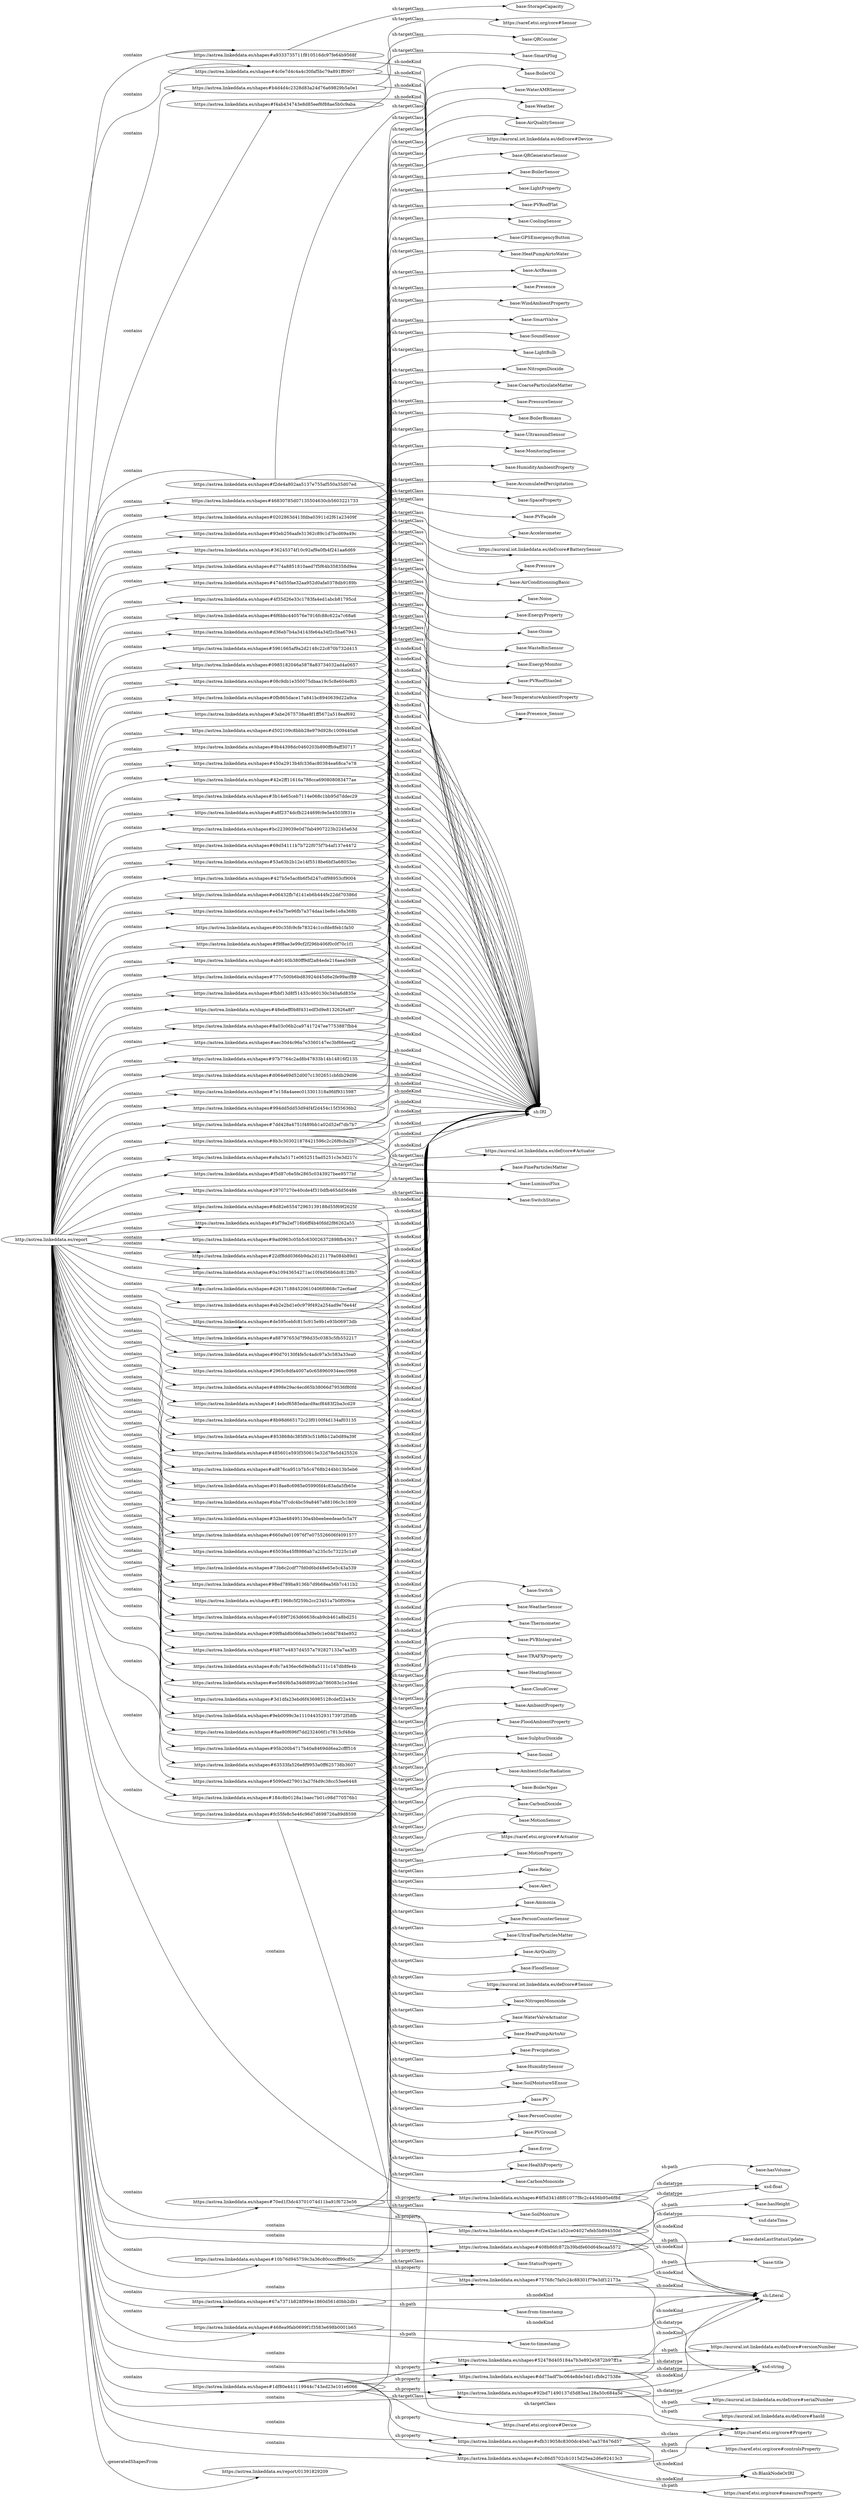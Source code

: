 digraph ar2dtool_diagram { 
rankdir=LR;
size="1501"
	"https://astrea.linkeddata.es/shapes#e45a7be96fb7a374daa1be8e1e8a368b" -> "base:SpaceProperty" [ label = "sh:targetClass" ];
	"https://astrea.linkeddata.es/shapes#e45a7be96fb7a374daa1be8e1e8a368b" -> "sh:IRI" [ label = "sh:nodeKind" ];
	"https://astrea.linkeddata.es/shapes#aec30d4c96a7e3360147ec3bf66eeef2" -> "base:Ozone" [ label = "sh:targetClass" ];
	"https://astrea.linkeddata.es/shapes#aec30d4c96a7e3360147ec3bf66eeef2" -> "sh:IRI" [ label = "sh:nodeKind" ];
	"https://astrea.linkeddata.es/shapes#450a2913b4fc336ac80384ea68ca7e78" -> "base:LightBulb" [ label = "sh:targetClass" ];
	"https://astrea.linkeddata.es/shapes#450a2913b4fc336ac80384ea68ca7e78" -> "sh:IRI" [ label = "sh:nodeKind" ];
	"https://astrea.linkeddata.es/shapes#408b86fc872b39bdfe60d64fecaa5572" -> "base:dateLastStatusUpdate" [ label = "sh:path" ];
	"https://astrea.linkeddata.es/shapes#408b86fc872b39bdfe60d64fecaa5572" -> "sh:Literal" [ label = "sh:nodeKind" ];
	"https://astrea.linkeddata.es/shapes#408b86fc872b39bdfe60d64fecaa5572" -> "xsd:dateTime" [ label = "sh:datatype" ];
	"https://astrea.linkeddata.es/shapes#3b14e65ceb7114e068c1bb95d7ddec29" -> "base:CoarseParticulateMatter" [ label = "sh:targetClass" ];
	"https://astrea.linkeddata.es/shapes#3b14e65ceb7114e068c1bb95d7ddec29" -> "sh:IRI" [ label = "sh:nodeKind" ];
	"https://astrea.linkeddata.es/shapes#53a63b2b12e14f5518be6bf3a68053ec" -> "base:MonitoringSensor" [ label = "sh:targetClass" ];
	"https://astrea.linkeddata.es/shapes#53a63b2b12e14f5518be6bf3a68053ec" -> "sh:IRI" [ label = "sh:nodeKind" ];
	"https://astrea.linkeddata.es/shapes#00c35fc9cfe78324c1ccfde8feb1fa50" -> "base:PVFaçade" [ label = "sh:targetClass" ];
	"https://astrea.linkeddata.es/shapes#00c35fc9cfe78324c1ccfde8feb1fa50" -> "sh:IRI" [ label = "sh:nodeKind" ];
	"https://astrea.linkeddata.es/shapes#8a03c06b2ca97417247ee7753887fbb4" -> "base:EnergyProperty" [ label = "sh:targetClass" ];
	"https://astrea.linkeddata.es/shapes#8a03c06b2ca97417247ee7753887fbb4" -> "sh:IRI" [ label = "sh:nodeKind" ];
	"https://astrea.linkeddata.es/shapes#b4d4d4c2328d83a24d76a69829b5a0e1" -> "base:QRCounter" [ label = "sh:targetClass" ];
	"https://astrea.linkeddata.es/shapes#b4d4d4c2328d83a24d76a69829b5a0e1" -> "sh:IRI" [ label = "sh:nodeKind" ];
	"https://astrea.linkeddata.es/shapes#0202863d413fdba03911d2f61a23409f" -> "base:Weather" [ label = "sh:targetClass" ];
	"https://astrea.linkeddata.es/shapes#0202863d413fdba03911d2f61a23409f" -> "sh:IRI" [ label = "sh:nodeKind" ];
	"https://astrea.linkeddata.es/shapes#d36eb7b4a34143fe64a34f2c5ba67943" -> "base:CoolingSensor" [ label = "sh:targetClass" ];
	"https://astrea.linkeddata.es/shapes#d36eb7b4a34143fe64a34f2c5ba67943" -> "sh:IRI" [ label = "sh:nodeKind" ];
	"https://astrea.linkeddata.es/shapes#10b76d945759c3a36c80ccccff99cd5c" -> "base:StatusProperty" [ label = "sh:targetClass" ];
	"https://astrea.linkeddata.es/shapes#10b76d945759c3a36c80ccccff99cd5c" -> "https://astrea.linkeddata.es/shapes#75768c7fa0c24c88301f79e3df12173a" [ label = "sh:property" ];
	"https://astrea.linkeddata.es/shapes#10b76d945759c3a36c80ccccff99cd5c" -> "https://astrea.linkeddata.es/shapes#408b86fc872b39bdfe60d64fecaa5572" [ label = "sh:property" ];
	"https://astrea.linkeddata.es/shapes#10b76d945759c3a36c80ccccff99cd5c" -> "sh:IRI" [ label = "sh:nodeKind" ];
	"https://astrea.linkeddata.es/shapes#cf2e42ac1a52ce04027efeb5b894550d" -> "base:hasHeight" [ label = "sh:path" ];
	"https://astrea.linkeddata.es/shapes#cf2e42ac1a52ce04027efeb5b894550d" -> "sh:Literal" [ label = "sh:nodeKind" ];
	"https://astrea.linkeddata.es/shapes#cf2e42ac1a52ce04027efeb5b894550d" -> "xsd:float" [ label = "sh:datatype" ];
	"https://astrea.linkeddata.es/shapes#fbbf13d8f51433c460130c340a6d835e" -> "base:AirConditionningBasic" [ label = "sh:targetClass" ];
	"https://astrea.linkeddata.es/shapes#fbbf13d8f51433c460130c340a6d835e" -> "sh:IRI" [ label = "sh:nodeKind" ];
	"https://astrea.linkeddata.es/shapes#97b7764c2ad8b47833b14b14816f2135" -> "base:WasteBinSensor" [ label = "sh:targetClass" ];
	"https://astrea.linkeddata.es/shapes#97b7764c2ad8b47833b14b14816f2135" -> "sh:IRI" [ label = "sh:nodeKind" ];
	"https://astrea.linkeddata.es/shapes#4c0e7d4c4a4c30faf5bc79a891ff0907" -> "https://saref.etsi.org/core#Sensor" [ label = "sh:targetClass" ];
	"https://astrea.linkeddata.es/shapes#4c0e7d4c4a4c30faf5bc79a891ff0907" -> "sh:IRI" [ label = "sh:nodeKind" ];
	"https://astrea.linkeddata.es/shapes#f4ab434743e8d85eef6f88ae5b0c9aba" -> "base:SmartPlug" [ label = "sh:targetClass" ];
	"https://astrea.linkeddata.es/shapes#f4ab434743e8d85eef6f88ae5b0c9aba" -> "sh:IRI" [ label = "sh:nodeKind" ];
	"https://astrea.linkeddata.es/shapes#46830785d07135504630cb5603221733" -> "base:WaterAMRSensor" [ label = "sh:targetClass" ];
	"https://astrea.linkeddata.es/shapes#46830785d07135504630cb5603221733" -> "sh:IRI" [ label = "sh:nodeKind" ];
	"https://astrea.linkeddata.es/shapes#93eb256aafe31362c89c1d7bcd69a49c" -> "base:AirQualitySensor" [ label = "sh:targetClass" ];
	"https://astrea.linkeddata.es/shapes#93eb256aafe31362c89c1d7bcd69a49c" -> "sh:IRI" [ label = "sh:nodeKind" ];
	"https://astrea.linkeddata.es/shapes#4f35d26e33c1783fa4ed1abcb81795cd" -> "base:LightProperty" [ label = "sh:targetClass" ];
	"https://astrea.linkeddata.es/shapes#4f35d26e33c1783fa4ed1abcb81795cd" -> "sh:IRI" [ label = "sh:nodeKind" ];
	"https://astrea.linkeddata.es/shapes#0985182046a5878a83734032ad4a0657" -> "base:HeatPumpAirtoWater" [ label = "sh:targetClass" ];
	"https://astrea.linkeddata.es/shapes#0985182046a5878a83734032ad4a0657" -> "sh:IRI" [ label = "sh:nodeKind" ];
	"https://astrea.linkeddata.es/shapes#9b44398dc0460203b890ffb9aff30717" -> "base:SoundSensor" [ label = "sh:targetClass" ];
	"https://astrea.linkeddata.es/shapes#9b44398dc0460203b890ffb9aff30717" -> "sh:IRI" [ label = "sh:nodeKind" ];
	"https://astrea.linkeddata.es/shapes#427b5e5ac8b6f5d247cdf98953cf9004" -> "base:HumidityAmbientProperty" [ label = "sh:targetClass" ];
	"https://astrea.linkeddata.es/shapes#427b5e5ac8b6f5d247cdf98953cf9004" -> "sh:IRI" [ label = "sh:nodeKind" ];
	"https://astrea.linkeddata.es/shapes#48ebeff0b8f431edf3d9e8132626a8f7" -> "base:Noise" [ label = "sh:targetClass" ];
	"https://astrea.linkeddata.es/shapes#48ebeff0b8f431edf3d9e8132626a8f7" -> "sh:IRI" [ label = "sh:nodeKind" ];
	"https://astrea.linkeddata.es/shapes#36245374f10c92af9a0fb4f241aa6d69" -> "https://auroral.iot.linkeddata.es/def/core#Device" [ label = "sh:targetClass" ];
	"https://astrea.linkeddata.es/shapes#36245374f10c92af9a0fb4f241aa6d69" -> "sh:IRI" [ label = "sh:nodeKind" ];
	"https://astrea.linkeddata.es/shapes#474d55fae32aa952d0afa0378db9189b" -> "base:BoilerSensor" [ label = "sh:targetClass" ];
	"https://astrea.linkeddata.es/shapes#474d55fae32aa952d0afa0378db9189b" -> "sh:IRI" [ label = "sh:nodeKind" ];
	"https://astrea.linkeddata.es/shapes#468ea9fab0699f1f3583e698b0001b65" -> "base:to-timestamp" [ label = "sh:path" ];
	"https://astrea.linkeddata.es/shapes#468ea9fab0699f1f3583e698b0001b65" -> "sh:Literal" [ label = "sh:nodeKind" ];
	"https://astrea.linkeddata.es/shapes#6f6bbc440576e7916fc88c622a7c68a6" -> "base:PVRoofFlat" [ label = "sh:targetClass" ];
	"https://astrea.linkeddata.es/shapes#6f6bbc440576e7916fc88c622a7c68a6" -> "sh:IRI" [ label = "sh:nodeKind" ];
	"https://astrea.linkeddata.es/shapes#5961665af9a2d2148c22c870b732d415" -> "base:GPSEmergencyButton" [ label = "sh:targetClass" ];
	"https://astrea.linkeddata.es/shapes#5961665af9a2d2148c22c870b732d415" -> "sh:IRI" [ label = "sh:nodeKind" ];
	"https://astrea.linkeddata.es/shapes#08c9db1e350075dbaa19c5c8e604ef63" -> "base:ActReason" [ label = "sh:targetClass" ];
	"https://astrea.linkeddata.es/shapes#08c9db1e350075dbaa19c5c8e604ef63" -> "sh:IRI" [ label = "sh:nodeKind" ];
	"https://astrea.linkeddata.es/shapes#3abe2675738ae8f1ff5672a518eaf692" -> "base:WindAmbientProperty" [ label = "sh:targetClass" ];
	"https://astrea.linkeddata.es/shapes#3abe2675738ae8f1ff5672a518eaf692" -> "sh:IRI" [ label = "sh:nodeKind" ];
	"https://astrea.linkeddata.es/shapes#42e2ff11616a788cca690808083477ae" -> "base:NitrogenDioxide" [ label = "sh:targetClass" ];
	"https://astrea.linkeddata.es/shapes#42e2ff11616a788cca690808083477ae" -> "sh:IRI" [ label = "sh:nodeKind" ];
	"https://astrea.linkeddata.es/shapes#69d54111b7b722f075f7b4af137e4472" -> "base:UltrasoundSensor" [ label = "sh:targetClass" ];
	"https://astrea.linkeddata.es/shapes#69d54111b7b722f075f7b4af137e4472" -> "sh:IRI" [ label = "sh:nodeKind" ];
	"https://astrea.linkeddata.es/shapes#777c500b6bd83924d45d6e2fe99acf89" -> "base:Pressure" [ label = "sh:targetClass" ];
	"https://astrea.linkeddata.es/shapes#777c500b6bd83924d45d6e2fe99acf89" -> "sh:IRI" [ label = "sh:nodeKind" ];
	"https://astrea.linkeddata.es/shapes#d502109c8bbb28e979d928c1009440a8" -> "base:SmartValve" [ label = "sh:targetClass" ];
	"https://astrea.linkeddata.es/shapes#d502109c8bbb28e979d928c1009440a8" -> "sh:IRI" [ label = "sh:nodeKind" ];
	"https://astrea.linkeddata.es/shapes#70ed1f3dc43701074d11ba91f6723e56" -> "base:SoilMoisture" [ label = "sh:targetClass" ];
	"https://astrea.linkeddata.es/shapes#70ed1f3dc43701074d11ba91f6723e56" -> "https://astrea.linkeddata.es/shapes#cf2e42ac1a52ce04027efeb5b894550d" [ label = "sh:property" ];
	"https://astrea.linkeddata.es/shapes#70ed1f3dc43701074d11ba91f6723e56" -> "https://astrea.linkeddata.es/shapes#6f5d341d8f01077f8c2c4456b95e6f8d" [ label = "sh:property" ];
	"https://astrea.linkeddata.es/shapes#70ed1f3dc43701074d11ba91f6723e56" -> "sh:IRI" [ label = "sh:nodeKind" ];
	"https://astrea.linkeddata.es/shapes#bc2239039e0d7fab4907223b2245a63d" -> "base:BoilerBiomass" [ label = "sh:targetClass" ];
	"https://astrea.linkeddata.es/shapes#bc2239039e0d7fab4907223b2245a63d" -> "sh:IRI" [ label = "sh:nodeKind" ];
	"https://astrea.linkeddata.es/shapes#e06432fb7d141eb6b444fe22dd70386d" -> "base:AccumulatedPercipitation" [ label = "sh:targetClass" ];
	"https://astrea.linkeddata.es/shapes#e06432fb7d141eb6b444fe22dd70386d" -> "sh:IRI" [ label = "sh:nodeKind" ];
	"https://astrea.linkeddata.es/shapes#e2c86d5702cb1015d25ea2d6e92413c3" -> "https://saref.etsi.org/core#measuresProperty" [ label = "sh:path" ];
	"https://astrea.linkeddata.es/shapes#e2c86d5702cb1015d25ea2d6e92413c3" -> "sh:BlankNodeOrIRI" [ label = "sh:nodeKind" ];
	"https://astrea.linkeddata.es/shapes#e2c86d5702cb1015d25ea2d6e92413c3" -> "https://saref.etsi.org/core#Property" [ label = "sh:class" ];
	"https://astrea.linkeddata.es/shapes#ab9140b380ff9df2a84ede216aea59d9" -> "https://auroral.iot.linkeddata.es/def/core#BatterySensor" [ label = "sh:targetClass" ];
	"https://astrea.linkeddata.es/shapes#ab9140b380ff9df2a84ede216aea59d9" -> "sh:IRI" [ label = "sh:nodeKind" ];
	"https://astrea.linkeddata.es/shapes#a9333735711f810516dc97fe64b9568f" -> "base:StorageCapacity" [ label = "sh:targetClass" ];
	"https://astrea.linkeddata.es/shapes#a9333735711f810516dc97fe64b9568f" -> "sh:IRI" [ label = "sh:nodeKind" ];
	"https://astrea.linkeddata.es/shapes#f2de4a802aa5137e755af550a35d07ed" -> "base:BoilerOil" [ label = "sh:targetClass" ];
	"https://astrea.linkeddata.es/shapes#f2de4a802aa5137e755af550a35d07ed" -> "sh:IRI" [ label = "sh:nodeKind" ];
	"https://astrea.linkeddata.es/shapes#d774a8851810aed7f5f64b358358d9ea" -> "base:QRGeneratorSensor" [ label = "sh:targetClass" ];
	"https://astrea.linkeddata.es/shapes#d774a8851810aed7f5f64b358358d9ea" -> "sh:IRI" [ label = "sh:nodeKind" ];
	"https://astrea.linkeddata.es/shapes#0fb865dace17a841bc8940639d22a9ca" -> "base:Presence" [ label = "sh:targetClass" ];
	"https://astrea.linkeddata.es/shapes#0fb865dace17a841bc8940639d22a9ca" -> "sh:IRI" [ label = "sh:nodeKind" ];
	"https://astrea.linkeddata.es/shapes#a8f2374dcfb224469fc9e5e4503f831e" -> "base:PressureSensor" [ label = "sh:targetClass" ];
	"https://astrea.linkeddata.es/shapes#a8f2374dcfb224469fc9e5e4503f831e" -> "sh:IRI" [ label = "sh:nodeKind" ];
	"https://astrea.linkeddata.es/shapes#f9f8ae3e99cf2f296b406f0c0f70c1f1" -> "base:Accelerometer" [ label = "sh:targetClass" ];
	"https://astrea.linkeddata.es/shapes#f9f8ae3e99cf2f296b406f0c0f70c1f1" -> "sh:IRI" [ label = "sh:nodeKind" ];
	"https://astrea.linkeddata.es/shapes#d064e69d52d007c1302651cbfdb29d96" -> "base:EnergyMonitor" [ label = "sh:targetClass" ];
	"https://astrea.linkeddata.es/shapes#d064e69d52d007c1302651cbfdb29d96" -> "sh:IRI" [ label = "sh:nodeKind" ];
	"https://astrea.linkeddata.es/shapes#7e158a4aeec013301318a9fdf9315987" -> "base:PVRoofStanled" [ label = "sh:targetClass" ];
	"https://astrea.linkeddata.es/shapes#7e158a4aeec013301318a9fdf9315987" -> "sh:IRI" [ label = "sh:nodeKind" ];
	"https://astrea.linkeddata.es/shapes#75768c7fa0c24c88301f79e3df12173a" -> "base:title" [ label = "sh:path" ];
	"https://astrea.linkeddata.es/shapes#75768c7fa0c24c88301f79e3df12173a" -> "sh:Literal" [ label = "sh:nodeKind" ];
	"https://astrea.linkeddata.es/shapes#75768c7fa0c24c88301f79e3df12173a" -> "xsd:string" [ label = "sh:datatype" ];
	"https://astrea.linkeddata.es/shapes#994dd5dd53d94f4f2d454c15f35636b2" -> "base:TemperatureAmbientProperty" [ label = "sh:targetClass" ];
	"https://astrea.linkeddata.es/shapes#994dd5dd53d94f4f2d454c15f35636b2" -> "sh:IRI" [ label = "sh:nodeKind" ];
	"https://astrea.linkeddata.es/shapes#eb2e2bd1e0c979f492a254ad9e76e44f" -> "base:CloudCover" [ label = "sh:targetClass" ];
	"https://astrea.linkeddata.es/shapes#eb2e2bd1e0c979f492a254ad9e76e44f" -> "sh:IRI" [ label = "sh:nodeKind" ];
	"https://astrea.linkeddata.es/shapes#14ebcf6585edacd9acf8483f2ba3cd29" -> "base:BoilerNgas" [ label = "sh:targetClass" ];
	"https://astrea.linkeddata.es/shapes#14ebcf6585edacd9acf8483f2ba3cd29" -> "sh:IRI" [ label = "sh:nodeKind" ];
	"https://astrea.linkeddata.es/shapes#853868dc385f93c51bf6b12a0d89a39f" -> "base:MotionSensor" [ label = "sh:targetClass" ];
	"https://astrea.linkeddata.es/shapes#853868dc385f93c51bf6b12a0d89a39f" -> "sh:IRI" [ label = "sh:nodeKind" ];
	"https://astrea.linkeddata.es/shapes#52bae48495130a4bbeebeedeae5c5a7f" -> "base:Ammonia" [ label = "sh:targetClass" ];
	"https://astrea.linkeddata.es/shapes#52bae48495130a4bbeebeedeae5c5a7f" -> "sh:IRI" [ label = "sh:nodeKind" ];
	"https://astrea.linkeddata.es/shapes#f4877e4837d4557a792827133a7aa3f3" -> "base:HeatPumpAirtoAir" [ label = "sh:targetClass" ];
	"https://astrea.linkeddata.es/shapes#f4877e4837d4557a792827133a7aa3f3" -> "sh:IRI" [ label = "sh:nodeKind" ];
	"https://astrea.linkeddata.es/shapes#5090ed279013a27f4d9c38cc53ee6448" -> "base:HealthProperty" [ label = "sh:targetClass" ];
	"https://astrea.linkeddata.es/shapes#5090ed279013a27f4d9c38cc53ee6448" -> "sh:IRI" [ label = "sh:nodeKind" ];
	"https://astrea.linkeddata.es/shapes#ad876ca951b7b5c4768b244bb13b5eb6" -> "base:MotionProperty" [ label = "sh:targetClass" ];
	"https://astrea.linkeddata.es/shapes#ad876ca951b7b5c4768b244bb13b5eb6" -> "sh:IRI" [ label = "sh:nodeKind" ];
	"https://astrea.linkeddata.es/shapes#6f5d341d8f01077f8c2c4456b95e6f8d" -> "base:hasVolume" [ label = "sh:path" ];
	"https://astrea.linkeddata.es/shapes#6f5d341d8f01077f8c2c4456b95e6f8d" -> "sh:Literal" [ label = "sh:nodeKind" ];
	"https://astrea.linkeddata.es/shapes#6f5d341d8f01077f8c2c4456b95e6f8d" -> "xsd:float" [ label = "sh:datatype" ];
	"https://astrea.linkeddata.es/shapes#660a9a010976f7e075526606f4091577" -> "base:PersonCounterSensor" [ label = "sh:targetClass" ];
	"https://astrea.linkeddata.es/shapes#660a9a010976f7e075526606f4091577" -> "sh:IRI" [ label = "sh:nodeKind" ];
	"https://astrea.linkeddata.es/shapes#ff11968c5f259b2cc23451a7b0f009ca" -> "https://auroral.iot.linkeddata.es/def/core#Sensor" [ label = "sh:targetClass" ];
	"https://astrea.linkeddata.es/shapes#ff11968c5f259b2cc23451a7b0f009ca" -> "sh:IRI" [ label = "sh:nodeKind" ];
	"https://astrea.linkeddata.es/shapes#09f8ab8b066aa3d9e0c1e0dd784be952" -> "base:WaterValveActuator" [ label = "sh:targetClass" ];
	"https://astrea.linkeddata.es/shapes#09f8ab8b066aa3d9e0c1e0dd784be952" -> "sh:IRI" [ label = "sh:nodeKind" ];
	"https://astrea.linkeddata.es/shapes#184c8b0128a1baec7b01c98d770576b1" -> "base:CarbonMonoxide" [ label = "sh:targetClass" ];
	"https://astrea.linkeddata.es/shapes#184c8b0128a1baec7b01c98d770576b1" -> "sh:IRI" [ label = "sh:nodeKind" ];
	"https://astrea.linkeddata.es/shapes#7dd428a4751f489bb1a02d52ef7db7b7" -> "base:Presence_Sensor" [ label = "sh:targetClass" ];
	"https://astrea.linkeddata.es/shapes#7dd428a4751f489bb1a02d52ef7db7b7" -> "sh:IRI" [ label = "sh:nodeKind" ];
	"https://astrea.linkeddata.es/shapes#1df80e441119944c743ed23e101e6066" -> "https://astrea.linkeddata.es/shapes#52478d405184a7b3e892e5872b97ff1a" [ label = "sh:property" ];
	"https://astrea.linkeddata.es/shapes#1df80e441119944c743ed23e101e6066" -> "sh:IRI" [ label = "sh:nodeKind" ];
	"https://astrea.linkeddata.es/shapes#1df80e441119944c743ed23e101e6066" -> "https://astrea.linkeddata.es/shapes#dd75adf7bc064e8de54d1cfbfe27538e" [ label = "sh:property" ];
	"https://astrea.linkeddata.es/shapes#1df80e441119944c743ed23e101e6066" -> "https://astrea.linkeddata.es/shapes#efb319058c8300dc40eb7aa378476d57" [ label = "sh:property" ];
	"https://astrea.linkeddata.es/shapes#1df80e441119944c743ed23e101e6066" -> "https://astrea.linkeddata.es/shapes#e2c86d5702cb1015d25ea2d6e92413c3" [ label = "sh:property" ];
	"https://astrea.linkeddata.es/shapes#1df80e441119944c743ed23e101e6066" -> "https://astrea.linkeddata.es/shapes#92bd71490137d5d83ea128a50c684a5e" [ label = "sh:property" ];
	"https://astrea.linkeddata.es/shapes#1df80e441119944c743ed23e101e6066" -> "https://saref.etsi.org/core#Device" [ label = "sh:targetClass" ];
	"https://astrea.linkeddata.es/shapes#c8c7a436ec6d9eb8a5111c147db8fe4b" -> "base:Precipitation" [ label = "sh:targetClass" ];
	"https://astrea.linkeddata.es/shapes#c8c7a436ec6d9eb8a5111c147db8fe4b" -> "sh:IRI" [ label = "sh:nodeKind" ];
	"https://astrea.linkeddata.es/shapes#3d1dfa23ebd6f436985128cdef22a43c" -> "base:SoilMoistureSEnsor" [ label = "sh:targetClass" ];
	"https://astrea.linkeddata.es/shapes#3d1dfa23ebd6f436985128cdef22a43c" -> "sh:IRI" [ label = "sh:nodeKind" ];
	"https://astrea.linkeddata.es/shapes#63533fa526e8f9953a0ff625738b3607" -> "base:Error" [ label = "sh:targetClass" ];
	"https://astrea.linkeddata.es/shapes#63533fa526e8f9953a0ff625738b3607" -> "sh:IRI" [ label = "sh:nodeKind" ];
	"https://astrea.linkeddata.es/shapes#8b3c303021878421596c2c26f6cba2b7" -> "https://auroral.iot.linkeddata.es/def/core#Actuator" [ label = "sh:targetClass" ];
	"https://astrea.linkeddata.es/shapes#8b3c303021878421596c2c26f6cba2b7" -> "sh:IRI" [ label = "sh:nodeKind" ];
	"https://astrea.linkeddata.es/shapes#f5d87c6e5fe2865c0343927bee9577bf" -> "base:LuminusFlux" [ label = "sh:targetClass" ];
	"https://astrea.linkeddata.es/shapes#f5d87c6e5fe2865c0343927bee9577bf" -> "sh:IRI" [ label = "sh:nodeKind" ];
	"https://astrea.linkeddata.es/shapes#8d82e655472963139188d55f69f2625f" -> "base:Switch" [ label = "sh:targetClass" ];
	"https://astrea.linkeddata.es/shapes#8d82e655472963139188d55f69f2625f" -> "sh:IRI" [ label = "sh:nodeKind" ];
	"https://astrea.linkeddata.es/shapes#9ad0963c05b5c630026372898fb43617" -> "base:Thermometer" [ label = "sh:targetClass" ];
	"https://astrea.linkeddata.es/shapes#9ad0963c05b5c630026372898fb43617" -> "sh:IRI" [ label = "sh:nodeKind" ];
	"https://astrea.linkeddata.es/shapes#de595cebfc815c915e9b1e93b06973db" -> "base:AmbientProperty" [ label = "sh:targetClass" ];
	"https://astrea.linkeddata.es/shapes#de595cebfc815c915e9b1e93b06973db" -> "sh:IRI" [ label = "sh:nodeKind" ];
	"https://astrea.linkeddata.es/shapes#90d70130f4fe5c4adc97a3c583a33ea0" -> "base:SulphurDioxide" [ label = "sh:targetClass" ];
	"https://astrea.linkeddata.es/shapes#90d70130f4fe5c4adc97a3c583a33ea0" -> "sh:IRI" [ label = "sh:nodeKind" ];
	"https://astrea.linkeddata.es/shapes#8b98d665172c23f0100f4d134af03135" -> "base:CarbonDioxide" [ label = "sh:targetClass" ];
	"https://astrea.linkeddata.es/shapes#8b98d665172c23f0100f4d134af03135" -> "sh:IRI" [ label = "sh:nodeKind" ];
	"http://astrea.linkeddata.es/report" -> "https://astrea.linkeddata.es/shapes#f4ab434743e8d85eef6f88ae5b0c9aba" [ label = ":contains" ];
	"http://astrea.linkeddata.es/report" -> "https://astrea.linkeddata.es/shapes#aec30d4c96a7e3360147ec3bf66eeef2" [ label = ":contains" ];
	"http://astrea.linkeddata.es/report" -> "https://astrea.linkeddata.es/shapes#08c9db1e350075dbaa19c5c8e604ef63" [ label = ":contains" ];
	"http://astrea.linkeddata.es/report" -> "https://astrea.linkeddata.es/shapes#994dd5dd53d94f4f2d454c15f35636b2" [ label = ":contains" ];
	"http://astrea.linkeddata.es/report" -> "https://astrea.linkeddata.es/shapes#d36eb7b4a34143fe64a34f2c5ba67943" [ label = ":contains" ];
	"http://astrea.linkeddata.es/report" -> "https://astrea.linkeddata.es/shapes#65036a45f8986ab7a235c5c73225c1a9" [ label = ":contains" ];
	"http://astrea.linkeddata.es/report" -> "https://astrea.linkeddata.es/shapes#6f6bbc440576e7916fc88c622a7c68a6" [ label = ":contains" ];
	"http://astrea.linkeddata.es/report" -> "https://astrea.linkeddata.es/shapes#408b86fc872b39bdfe60d64fecaa5572" [ label = ":contains" ];
	"http://astrea.linkeddata.es/report" -> "https://astrea.linkeddata.es/shapes#8d82e655472963139188d55f69f2625f" [ label = ":contains" ];
	"http://astrea.linkeddata.es/report" -> "https://astrea.linkeddata.es/shapes#bc2239039e0d7fab4907223b2245a63d" [ label = ":contains" ];
	"http://astrea.linkeddata.es/report" -> "https://astrea.linkeddata.es/shapes#4f35d26e33c1783fa4ed1abcb81795cd" [ label = ":contains" ];
	"http://astrea.linkeddata.es/report" -> "https://astrea.linkeddata.es/shapes#8b3c303021878421596c2c26f6cba2b7" [ label = ":contains" ];
	"http://astrea.linkeddata.es/report" -> "https://astrea.linkeddata.es/shapes#10b76d945759c3a36c80ccccff99cd5c" [ label = ":contains" ];
	"http://astrea.linkeddata.es/report" -> "https://astrea.linkeddata.es/shapes#e0189f7263d66638cab9cb461a8bd251" [ label = ":contains" ];
	"http://astrea.linkeddata.es/report" -> "https://astrea.linkeddata.es/shapes#184c8b0128a1baec7b01c98d770576b1" [ label = ":contains" ];
	"http://astrea.linkeddata.es/report" -> "https://astrea.linkeddata.es/shapes#75768c7fa0c24c88301f79e3df12173a" [ label = ":contains" ];
	"http://astrea.linkeddata.es/report" -> "https://astrea.linkeddata.es/shapes#c8c7a436ec6d9eb8a5111c147db8fe4b" [ label = ":contains" ];
	"http://astrea.linkeddata.es/report" -> "https://astrea.linkeddata.es/shapes#09f8ab8b066aa3d9e0c1e0dd784be952" [ label = ":contains" ];
	"http://astrea.linkeddata.es/report" -> "https://astrea.linkeddata.es/shapes#4c0e7d4c4a4c30faf5bc79a891ff0907" [ label = ":contains" ];
	"http://astrea.linkeddata.es/report" -> "https://astrea.linkeddata.es/shapes#427b5e5ac8b6f5d247cdf98953cf9004" [ label = ":contains" ];
	"http://astrea.linkeddata.es/report" -> "https://astrea.linkeddata.es/shapes#53a63b2b12e14f5518be6bf3a68053ec" [ label = ":contains" ];
	"http://astrea.linkeddata.es/report" -> "https://astrea.linkeddata.es/shapes#474d55fae32aa952d0afa0378db9189b" [ label = ":contains" ];
	"http://astrea.linkeddata.es/report" -> "https://astrea.linkeddata.es/shapes#22df8dd0366b9da2d121179a084b89d1" [ label = ":contains" ];
	"http://astrea.linkeddata.es/report" -> "https://astrea.linkeddata.es/shapes#a9333735711f810516dc97fe64b9568f" [ label = ":contains" ];
	"http://astrea.linkeddata.es/report" -> "https://astrea.linkeddata.es/shapes#14ebcf6585edacd9acf8483f2ba3cd29" [ label = ":contains" ];
	"http://astrea.linkeddata.es/report" -> "https://astrea.linkeddata.es/shapes#450a2913b4fc336ac80384ea68ca7e78" [ label = ":contains" ];
	"http://astrea.linkeddata.es/report" -> "https://astrea.linkeddata.es/shapes#f4877e4837d4557a792827133a7aa3f3" [ label = ":contains" ];
	"http://astrea.linkeddata.es/report" -> "https://astrea.linkeddata.es/shapes#97b7764c2ad8b47833b14b14816f2135" [ label = ":contains" ];
	"http://astrea.linkeddata.es/report" -> "https://astrea.linkeddata.es/shapes#ff11968c5f259b2cc23451a7b0f009ca" [ label = ":contains" ];
	"http://astrea.linkeddata.es/report" -> "https://astrea.linkeddata.es/shapes#0a10943654271ac10f4d56b6dc8128b7" [ label = ":contains" ];
	"http://astrea.linkeddata.es/report" -> "https://astrea.linkeddata.es/shapes#b4d4d4c2328d83a24d76a69829b5a0e1" [ label = ":contains" ];
	"http://astrea.linkeddata.es/report" -> "https://astrea.linkeddata.es/shapes#3abe2675738ae8f1ff5672a518eaf692" [ label = ":contains" ];
	"http://astrea.linkeddata.es/report" -> "https://astrea.linkeddata.es/shapes#a88797653d7f98d35c0383c5fb552217" [ label = ":contains" ];
	"http://astrea.linkeddata.es/report" -> "https://astrea.linkeddata.es/shapes#92bd71490137d5d83ea128a50c684a5e" [ label = ":contains" ];
	"http://astrea.linkeddata.es/report" -> "https://astrea.linkeddata.es/shapes#eb2e2bd1e0c979f492a254ad9e76e44f" [ label = ":contains" ];
	"http://astrea.linkeddata.es/report" -> "https://astrea.linkeddata.es/shapes#777c500b6bd83924d45d6e2fe99acf89" [ label = ":contains" ];
	"http://astrea.linkeddata.es/report" -> "https://astrea.linkeddata.es/shapes#9ad0963c05b5c630026372898fb43617" [ label = ":contains" ];
	"http://astrea.linkeddata.es/report" -> "https://astrea.linkeddata.es/shapes#48ebeff0b8f431edf3d9e8132626a8f7" [ label = ":contains" ];
	"http://astrea.linkeddata.es/report" -> "https://astrea.linkeddata.es/shapes#2965c8dfa4007a0c658960934eec0968" [ label = ":contains" ];
	"http://astrea.linkeddata.es/report" -> "https://astrea.linkeddata.es/shapes#8a03c06b2ca97417247ee7753887fbb4" [ label = ":contains" ];
	"http://astrea.linkeddata.es/report" -> "https://astrea.linkeddata.es/shapes#98ed789ba9136b7d9b68ea56b7c411b2" [ label = ":contains" ];
	"http://astrea.linkeddata.es/report" -> "https://astrea.linkeddata.es/shapes#1df80e441119944c743ed23e101e6066" [ label = ":contains" ];
	"http://astrea.linkeddata.es/report" -> "https://astrea.linkeddata.es/shapes#9b44398dc0460203b890ffb9aff30717" [ label = ":contains" ];
	"http://astrea.linkeddata.es/report" -> "https://astrea.linkeddata.es/shapes#9eb0099c3e11104435293173972f58fb" [ label = ":contains" ];
	"http://astrea.linkeddata.es/report" -> "https://astrea.linkeddata.es/shapes#52bae48495130a4bbeebeedeae5c5a7f" [ label = ":contains" ];
	"http://astrea.linkeddata.es/report" -> "https://astrea.linkeddata.es/shapes#ad876ca951b7b5c4768b244bb13b5eb6" [ label = ":contains" ];
	"http://astrea.linkeddata.es/report" -> "https://astrea.linkeddata.es/shapes#f9f8ae3e99cf2f296b406f0c0f70c1f1" [ label = ":contains" ];
	"http://astrea.linkeddata.es/report" -> "https://astrea.linkeddata.es/shapes#7e158a4aeec013301318a9fdf9315987" [ label = ":contains" ];
	"http://astrea.linkeddata.es/report" -> "https://astrea.linkeddata.es/shapes#485601e593f350615e32d78e5d425526" [ label = ":contains" ];
	"http://astrea.linkeddata.es/report" -> "https://astrea.linkeddata.es/shapes#0985182046a5878a83734032ad4a0657" [ label = ":contains" ];
	"http://astrea.linkeddata.es/report" -> "https://astrea.linkeddata.es/shapes#5090ed279013a27f4d9c38cc53ee6448" [ label = ":contains" ];
	"http://astrea.linkeddata.es/report" -> "https://astrea.linkeddata.es/shapes#7dd428a4751f489bb1a02d52ef7db7b7" [ label = ":contains" ];
	"http://astrea.linkeddata.es/report" -> "https://astrea.linkeddata.es/shapes#d064e69d52d007c1302651cbfdb29d96" [ label = ":contains" ];
	"http://astrea.linkeddata.es/report" -> "https://astrea.linkeddata.es/shapes#69d54111b7b722f075f7b4af137e4472" [ label = ":contains" ];
	"http://astrea.linkeddata.es/report" -> "https://astrea.linkeddata.es/shapes#42e2ff11616a788cca690808083477ae" [ label = ":contains" ];
	"http://astrea.linkeddata.es/report" -> "https://astrea.linkeddata.es/shapes#468ea9fab0699f1f3583e698b0001b65" [ label = ":contains" ];
	"http://astrea.linkeddata.es/report" -> "https://astrea.linkeddata.es/shapes#bba7f7cdc4bc59a8467a88106c3c1809" [ label = ":contains" ];
	"http://astrea.linkeddata.es/report" -> "https://astrea.linkeddata.es/shapes#0fb865dace17a841bc8940639d22a9ca" [ label = ":contains" ];
	"http://astrea.linkeddata.es/report" -> "https://astrea.linkeddata.es/shapes#fbbf13d8f51433c460130c340a6d835e" [ label = ":contains" ];
	"http://astrea.linkeddata.es/report" -> "https://astrea.linkeddata.es/shapes#93eb256aafe31362c89c1d7bcd69a49c" [ label = ":contains" ];
	"http://astrea.linkeddata.es/report" -> "https://astrea.linkeddata.es/shapes#73b6c2cdf77fd0d6bd48e65e5c43a539" [ label = ":contains" ];
	"http://astrea.linkeddata.es/report" -> "https://astrea.linkeddata.es/shapes#67a7371b828f994e1860d561d0bb2db1" [ label = ":contains" ];
	"http://astrea.linkeddata.es/report" -> "https://astrea.linkeddata.es/shapes#e2c86d5702cb1015d25ea2d6e92413c3" [ label = ":contains" ];
	"http://astrea.linkeddata.es/report" -> "https://astrea.linkeddata.es/shapes#63533fa526e8f9953a0ff625738b3607" [ label = ":contains" ];
	"http://astrea.linkeddata.es/report" -> "https://astrea.linkeddata.es/shapes#fc55fe8c5e46c96d7d698726a89d8598" [ label = ":contains" ];
	"http://astrea.linkeddata.es/report" -> "https://astrea.linkeddata.es/shapes#8ae80f696f7dd232406f1c7813cf48de" [ label = ":contains" ];
	"http://astrea.linkeddata.es/report" -> "https://astrea.linkeddata.es/shapes#dd75adf7bc064e8de54d1cfbfe27538e" [ label = ":contains" ];
	"http://astrea.linkeddata.es/report" -> "https://astrea.linkeddata.es/shapes#a8f2374dcfb224469fc9e5e4503f831e" [ label = ":contains" ];
	"http://astrea.linkeddata.es/report" -> "https://astrea.linkeddata.es/shapes#a9a3a5171e0652515ad5251c3e3d217c" [ label = ":contains" ];
	"http://astrea.linkeddata.es/report" -> "https://astrea.linkeddata.es/shapes#0202863d413fdba03911d2f61a23409f" [ label = ":contains" ];
	"http://astrea.linkeddata.es/report" -> "https://astrea.linkeddata.es/shapes#f5d87c6e5fe2865c0343927bee9577bf" [ label = ":contains" ];
	"http://astrea.linkeddata.es/report" -> "https://astrea.linkeddata.es/shapes#29707270e40cde4f310dfb465dd56486" [ label = ":contains" ];
	"http://astrea.linkeddata.es/report" -> "https://astrea.linkeddata.es/shapes#853868dc385f93c51bf6b12a0d89a39f" [ label = ":contains" ];
	"http://astrea.linkeddata.es/report" -> "https://astrea.linkeddata.es/shapes#660a9a010976f7e075526606f4091577" [ label = ":contains" ];
	"http://astrea.linkeddata.es/report" -> "https://astrea.linkeddata.es/shapes#5961665af9a2d2148c22c870b732d415" [ label = ":contains" ];
	"http://astrea.linkeddata.es/report" -> "https://astrea.linkeddata.es/shapes#6f5d341d8f01077f8c2c4456b95e6f8d" [ label = ":contains" ];
	"http://astrea.linkeddata.es/report" -> "https://astrea.linkeddata.es/shapes#e45a7be96fb7a374daa1be8e1e8a368b" [ label = ":contains" ];
	"http://astrea.linkeddata.es/report" -> "https://astrea.linkeddata.es/shapes#bf79a2ef716b6ff4b40fdd2f86262a55" [ label = ":contains" ];
	"http://astrea.linkeddata.es/report" -> "https://astrea.linkeddata.es/shapes#d26171884520610406f0868c72ec6aef" [ label = ":contains" ];
	"http://astrea.linkeddata.es/report" -> "https://astrea.linkeddata.es/shapes#4898e29ac4ecd65b38066d79536f80fd" [ label = ":contains" ];
	"http://astrea.linkeddata.es/report" -> "https://astrea.linkeddata.es/shapes#efb319058c8300dc40eb7aa378476d57" [ label = ":contains" ];
	"http://astrea.linkeddata.es/report" -> "https://astrea.linkeddata.es/shapes#d502109c8bbb28e979d928c1009440a8" [ label = ":contains" ];
	"http://astrea.linkeddata.es/report" -> "https://astrea.linkeddata.es/shapes#de595cebfc815c915e9b1e93b06973db" [ label = ":contains" ];
	"http://astrea.linkeddata.es/report" -> "https://astrea.linkeddata.es/report/01391829209" [ label = ":generatedShapesFrom" ];
	"http://astrea.linkeddata.es/report" -> "https://astrea.linkeddata.es/shapes#018ae8c6985e05990fd4c83ada5fb65e" [ label = ":contains" ];
	"http://astrea.linkeddata.es/report" -> "https://astrea.linkeddata.es/shapes#3d1dfa23ebd6f436985128cdef22a43c" [ label = ":contains" ];
	"http://astrea.linkeddata.es/report" -> "https://astrea.linkeddata.es/shapes#3b14e65ceb7114e068c1bb95d7ddec29" [ label = ":contains" ];
	"http://astrea.linkeddata.es/report" -> "https://astrea.linkeddata.es/shapes#8b98d665172c23f0100f4d134af03135" [ label = ":contains" ];
	"http://astrea.linkeddata.es/report" -> "https://astrea.linkeddata.es/shapes#cf2e42ac1a52ce04027efeb5b894550d" [ label = ":contains" ];
	"http://astrea.linkeddata.es/report" -> "https://astrea.linkeddata.es/shapes#00c35fc9cfe78324c1ccfde8feb1fa50" [ label = ":contains" ];
	"http://astrea.linkeddata.es/report" -> "https://astrea.linkeddata.es/shapes#d774a8851810aed7f5f64b358358d9ea" [ label = ":contains" ];
	"http://astrea.linkeddata.es/report" -> "https://astrea.linkeddata.es/shapes#e06432fb7d141eb6b444fe22dd70386d" [ label = ":contains" ];
	"http://astrea.linkeddata.es/report" -> "https://astrea.linkeddata.es/shapes#70ed1f3dc43701074d11ba91f6723e56" [ label = ":contains" ];
	"http://astrea.linkeddata.es/report" -> "https://astrea.linkeddata.es/shapes#46830785d07135504630cb5603221733" [ label = ":contains" ];
	"http://astrea.linkeddata.es/report" -> "https://astrea.linkeddata.es/shapes#52478d405184a7b3e892e5872b97ff1a" [ label = ":contains" ];
	"http://astrea.linkeddata.es/report" -> "https://astrea.linkeddata.es/shapes#90d70130f4fe5c4adc97a3c583a33ea0" [ label = ":contains" ];
	"http://astrea.linkeddata.es/report" -> "https://astrea.linkeddata.es/shapes#36245374f10c92af9a0fb4f241aa6d69" [ label = ":contains" ];
	"http://astrea.linkeddata.es/report" -> "https://astrea.linkeddata.es/shapes#f2de4a802aa5137e755af550a35d07ed" [ label = ":contains" ];
	"http://astrea.linkeddata.es/report" -> "https://astrea.linkeddata.es/shapes#ab9140b380ff9df2a84ede216aea59d9" [ label = ":contains" ];
	"http://astrea.linkeddata.es/report" -> "https://astrea.linkeddata.es/shapes#ee5849b5a34d68992ab786083c1e34ed" [ label = ":contains" ];
	"http://astrea.linkeddata.es/report" -> "https://astrea.linkeddata.es/shapes#95b200b4717b40a8469dd6ea2cfff516" [ label = ":contains" ];
	"https://astrea.linkeddata.es/shapes#9eb0099c3e11104435293173972f58fb" -> "base:PV" [ label = "sh:targetClass" ];
	"https://astrea.linkeddata.es/shapes#9eb0099c3e11104435293173972f58fb" -> "sh:IRI" [ label = "sh:nodeKind" ];
	"https://astrea.linkeddata.es/shapes#2965c8dfa4007a0c658960934eec0968" -> "base:Sound" [ label = "sh:targetClass" ];
	"https://astrea.linkeddata.es/shapes#2965c8dfa4007a0c658960934eec0968" -> "sh:IRI" [ label = "sh:nodeKind" ];
	"https://astrea.linkeddata.es/shapes#ee5849b5a34d68992ab786083c1e34ed" -> "base:HumiditySensor" [ label = "sh:targetClass" ];
	"https://astrea.linkeddata.es/shapes#ee5849b5a34d68992ab786083c1e34ed" -> "sh:IRI" [ label = "sh:nodeKind" ];
	"https://astrea.linkeddata.es/shapes#fc55fe8c5e46c96d7d698726a89d8598" -> "https://saref.etsi.org/core#Property" [ label = "sh:targetClass" ];
	"https://astrea.linkeddata.es/shapes#fc55fe8c5e46c96d7d698726a89d8598" -> "sh:IRI" [ label = "sh:nodeKind" ];
	"https://astrea.linkeddata.es/shapes#52478d405184a7b3e892e5872b97ff1a" -> "https://auroral.iot.linkeddata.es/def/core#versionNumber" [ label = "sh:path" ];
	"https://astrea.linkeddata.es/shapes#52478d405184a7b3e892e5872b97ff1a" -> "sh:Literal" [ label = "sh:nodeKind" ];
	"https://astrea.linkeddata.es/shapes#52478d405184a7b3e892e5872b97ff1a" -> "xsd:string" [ label = "sh:datatype" ];
	"https://astrea.linkeddata.es/shapes#d26171884520610406f0868c72ec6aef" -> "base:HeatingSensor" [ label = "sh:targetClass" ];
	"https://astrea.linkeddata.es/shapes#d26171884520610406f0868c72ec6aef" -> "sh:IRI" [ label = "sh:nodeKind" ];
	"https://astrea.linkeddata.es/shapes#485601e593f350615e32d78e5d425526" -> "https://saref.etsi.org/core#Actuator" [ label = "sh:targetClass" ];
	"https://astrea.linkeddata.es/shapes#485601e593f350615e32d78e5d425526" -> "sh:IRI" [ label = "sh:nodeKind" ];
	"https://astrea.linkeddata.es/shapes#dd75adf7bc064e8de54d1cfbfe27538e" -> "https://auroral.iot.linkeddata.es/def/core#serialNumber" [ label = "sh:path" ];
	"https://astrea.linkeddata.es/shapes#dd75adf7bc064e8de54d1cfbfe27538e" -> "sh:Literal" [ label = "sh:nodeKind" ];
	"https://astrea.linkeddata.es/shapes#dd75adf7bc064e8de54d1cfbfe27538e" -> "xsd:string" [ label = "sh:datatype" ];
	"https://astrea.linkeddata.es/shapes#29707270e40cde4f310dfb465dd56486" -> "base:SwitchStatus" [ label = "sh:targetClass" ];
	"https://astrea.linkeddata.es/shapes#29707270e40cde4f310dfb465dd56486" -> "sh:IRI" [ label = "sh:nodeKind" ];
	"https://astrea.linkeddata.es/shapes#0a10943654271ac10f4d56b6dc8128b7" -> "base:TRAFXProperty" [ label = "sh:targetClass" ];
	"https://astrea.linkeddata.es/shapes#0a10943654271ac10f4d56b6dc8128b7" -> "sh:IRI" [ label = "sh:nodeKind" ];
	"https://astrea.linkeddata.es/shapes#bf79a2ef716b6ff4b40fdd2f86262a55" -> "base:WeatherSensor" [ label = "sh:targetClass" ];
	"https://astrea.linkeddata.es/shapes#bf79a2ef716b6ff4b40fdd2f86262a55" -> "sh:IRI" [ label = "sh:nodeKind" ];
	"https://astrea.linkeddata.es/shapes#22df8dd0366b9da2d121179a084b89d1" -> "base:PVBIntegrated" [ label = "sh:targetClass" ];
	"https://astrea.linkeddata.es/shapes#22df8dd0366b9da2d121179a084b89d1" -> "sh:IRI" [ label = "sh:nodeKind" ];
	"https://astrea.linkeddata.es/shapes#95b200b4717b40a8469dd6ea2cfff516" -> "base:PVGround" [ label = "sh:targetClass" ];
	"https://astrea.linkeddata.es/shapes#95b200b4717b40a8469dd6ea2cfff516" -> "sh:IRI" [ label = "sh:nodeKind" ];
	"https://astrea.linkeddata.es/shapes#92bd71490137d5d83ea128a50c684a5e" -> "https://auroral.iot.linkeddata.es/def/core#hasId" [ label = "sh:path" ];
	"https://astrea.linkeddata.es/shapes#92bd71490137d5d83ea128a50c684a5e" -> "sh:Literal" [ label = "sh:nodeKind" ];
	"https://astrea.linkeddata.es/shapes#92bd71490137d5d83ea128a50c684a5e" -> "xsd:string" [ label = "sh:datatype" ];
	"https://astrea.linkeddata.es/shapes#e0189f7263d66638cab9cb461a8bd251" -> "base:NitrogenMonoxide" [ label = "sh:targetClass" ];
	"https://astrea.linkeddata.es/shapes#e0189f7263d66638cab9cb461a8bd251" -> "sh:IRI" [ label = "sh:nodeKind" ];
	"https://astrea.linkeddata.es/shapes#4898e29ac4ecd65b38066d79536f80fd" -> "base:AmbientSolarRadiation" [ label = "sh:targetClass" ];
	"https://astrea.linkeddata.es/shapes#4898e29ac4ecd65b38066d79536f80fd" -> "sh:IRI" [ label = "sh:nodeKind" ];
	"https://astrea.linkeddata.es/shapes#018ae8c6985e05990fd4c83ada5fb65e" -> "base:Relay" [ label = "sh:targetClass" ];
	"https://astrea.linkeddata.es/shapes#018ae8c6985e05990fd4c83ada5fb65e" -> "sh:IRI" [ label = "sh:nodeKind" ];
	"https://astrea.linkeddata.es/shapes#bba7f7cdc4bc59a8467a88106c3c1809" -> "base:Alert" [ label = "sh:targetClass" ];
	"https://astrea.linkeddata.es/shapes#bba7f7cdc4bc59a8467a88106c3c1809" -> "sh:IRI" [ label = "sh:nodeKind" ];
	"https://astrea.linkeddata.es/shapes#73b6c2cdf77fd0d6bd48e65e5c43a539" -> "base:AirQuality" [ label = "sh:targetClass" ];
	"https://astrea.linkeddata.es/shapes#73b6c2cdf77fd0d6bd48e65e5c43a539" -> "sh:IRI" [ label = "sh:nodeKind" ];
	"https://astrea.linkeddata.es/shapes#a88797653d7f98d35c0383c5fb552217" -> "base:FloodAmbientProperty" [ label = "sh:targetClass" ];
	"https://astrea.linkeddata.es/shapes#a88797653d7f98d35c0383c5fb552217" -> "sh:IRI" [ label = "sh:nodeKind" ];
	"https://astrea.linkeddata.es/shapes#67a7371b828f994e1860d561d0bb2db1" -> "base:from-timestamp" [ label = "sh:path" ];
	"https://astrea.linkeddata.es/shapes#67a7371b828f994e1860d561d0bb2db1" -> "sh:Literal" [ label = "sh:nodeKind" ];
	"https://astrea.linkeddata.es/shapes#98ed789ba9136b7d9b68ea56b7c411b2" -> "base:FloodSensor" [ label = "sh:targetClass" ];
	"https://astrea.linkeddata.es/shapes#98ed789ba9136b7d9b68ea56b7c411b2" -> "sh:IRI" [ label = "sh:nodeKind" ];
	"https://astrea.linkeddata.es/shapes#efb319058c8300dc40eb7aa378476d57" -> "https://saref.etsi.org/core#controlsProperty" [ label = "sh:path" ];
	"https://astrea.linkeddata.es/shapes#efb319058c8300dc40eb7aa378476d57" -> "sh:BlankNodeOrIRI" [ label = "sh:nodeKind" ];
	"https://astrea.linkeddata.es/shapes#efb319058c8300dc40eb7aa378476d57" -> "https://saref.etsi.org/core#Property" [ label = "sh:class" ];
	"https://astrea.linkeddata.es/shapes#8ae80f696f7dd232406f1c7813cf48de" -> "base:PersonCounter" [ label = "sh:targetClass" ];
	"https://astrea.linkeddata.es/shapes#8ae80f696f7dd232406f1c7813cf48de" -> "sh:IRI" [ label = "sh:nodeKind" ];
	"https://astrea.linkeddata.es/shapes#65036a45f8986ab7a235c5c73225c1a9" -> "base:UltraFineParticlesMatter" [ label = "sh:targetClass" ];
	"https://astrea.linkeddata.es/shapes#65036a45f8986ab7a235c5c73225c1a9" -> "sh:IRI" [ label = "sh:nodeKind" ];
	"https://astrea.linkeddata.es/shapes#a9a3a5171e0652515ad5251c3e3d217c" -> "base:FineParticlesMatter" [ label = "sh:targetClass" ];
	"https://astrea.linkeddata.es/shapes#a9a3a5171e0652515ad5251c3e3d217c" -> "sh:IRI" [ label = "sh:nodeKind" ];

}
